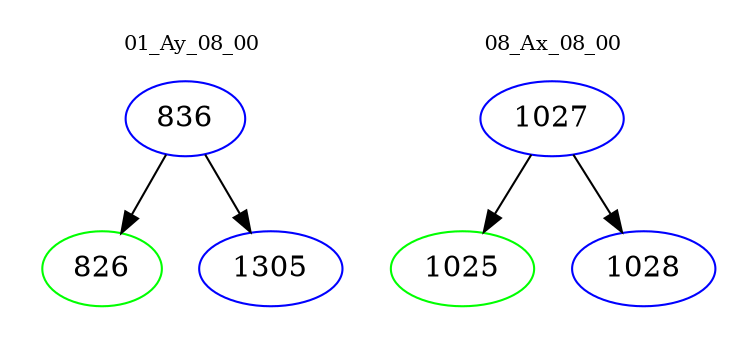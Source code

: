 digraph{
subgraph cluster_0 {
color = white
label = "01_Ay_08_00";
fontsize=10;
T0_836 [label="836", color="blue"]
T0_836 -> T0_826 [color="black"]
T0_826 [label="826", color="green"]
T0_836 -> T0_1305 [color="black"]
T0_1305 [label="1305", color="blue"]
}
subgraph cluster_1 {
color = white
label = "08_Ax_08_00";
fontsize=10;
T1_1027 [label="1027", color="blue"]
T1_1027 -> T1_1025 [color="black"]
T1_1025 [label="1025", color="green"]
T1_1027 -> T1_1028 [color="black"]
T1_1028 [label="1028", color="blue"]
}
}
